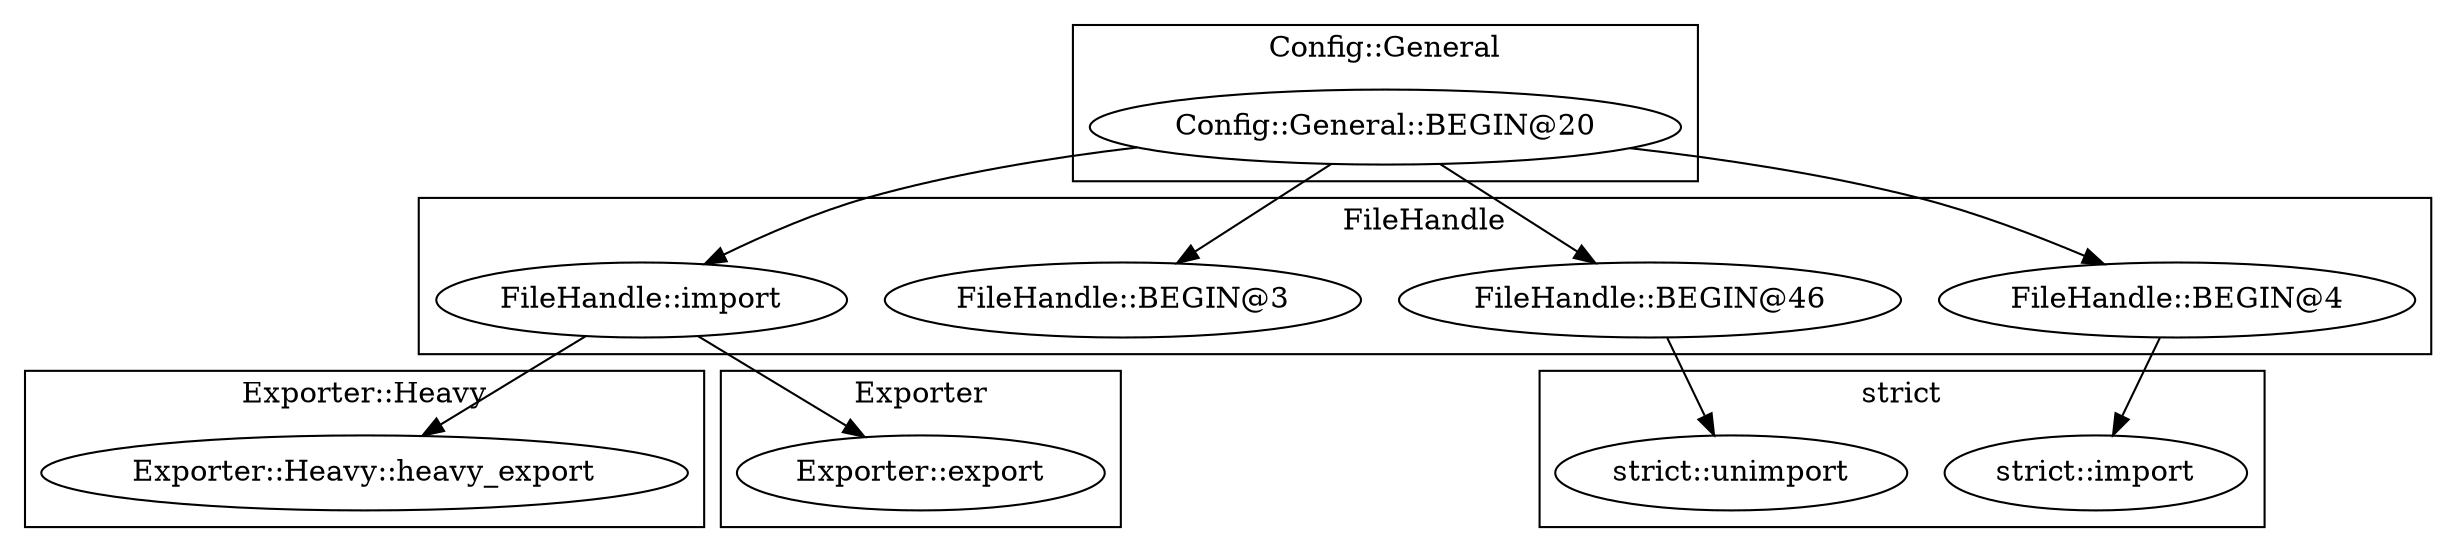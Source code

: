 digraph {
graph [overlap=false]
subgraph cluster_Config_General {
	label="Config::General";
	"Config::General::BEGIN@20";
}
subgraph cluster_strict {
	label="strict";
	"strict::import";
	"strict::unimport";
}
subgraph cluster_FileHandle {
	label="FileHandle";
	"FileHandle::import";
	"FileHandle::BEGIN@46";
	"FileHandle::BEGIN@3";
	"FileHandle::BEGIN@4";
}
subgraph cluster_Exporter_Heavy {
	label="Exporter::Heavy";
	"Exporter::Heavy::heavy_export";
}
subgraph cluster_Exporter {
	label="Exporter";
	"Exporter::export";
}
"Config::General::BEGIN@20" -> "FileHandle::BEGIN@46";
"FileHandle::BEGIN@46" -> "strict::unimport";
"FileHandle::import" -> "Exporter::export";
"Config::General::BEGIN@20" -> "FileHandle::BEGIN@4";
"Config::General::BEGIN@20" -> "FileHandle::BEGIN@3";
"Config::General::BEGIN@20" -> "FileHandle::import";
"FileHandle::import" -> "Exporter::Heavy::heavy_export";
"FileHandle::BEGIN@4" -> "strict::import";
}
